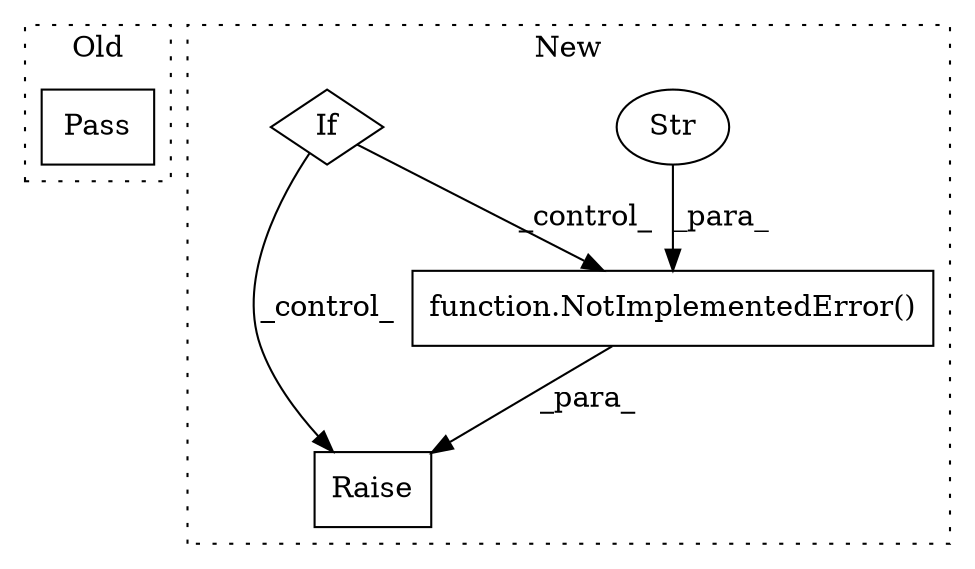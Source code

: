 digraph G {
subgraph cluster0 {
1 [label="Pass" a="62" s="25296" l="4" shape="box"];
label = "Old";
style="dotted";
}
subgraph cluster1 {
2 [label="Raise" a="91" s="26218" l="6" shape="box"];
3 [label="function.NotImplementedError()" a="75" s="26224,26275" l="20,1" shape="box"];
4 [label="Str" a="66" s="26244" l="31" shape="ellipse"];
5 [label="If" a="96" s="25536" l="3" shape="diamond"];
label = "New";
style="dotted";
}
3 -> 2 [label="_para_"];
4 -> 3 [label="_para_"];
5 -> 3 [label="_control_"];
5 -> 2 [label="_control_"];
}